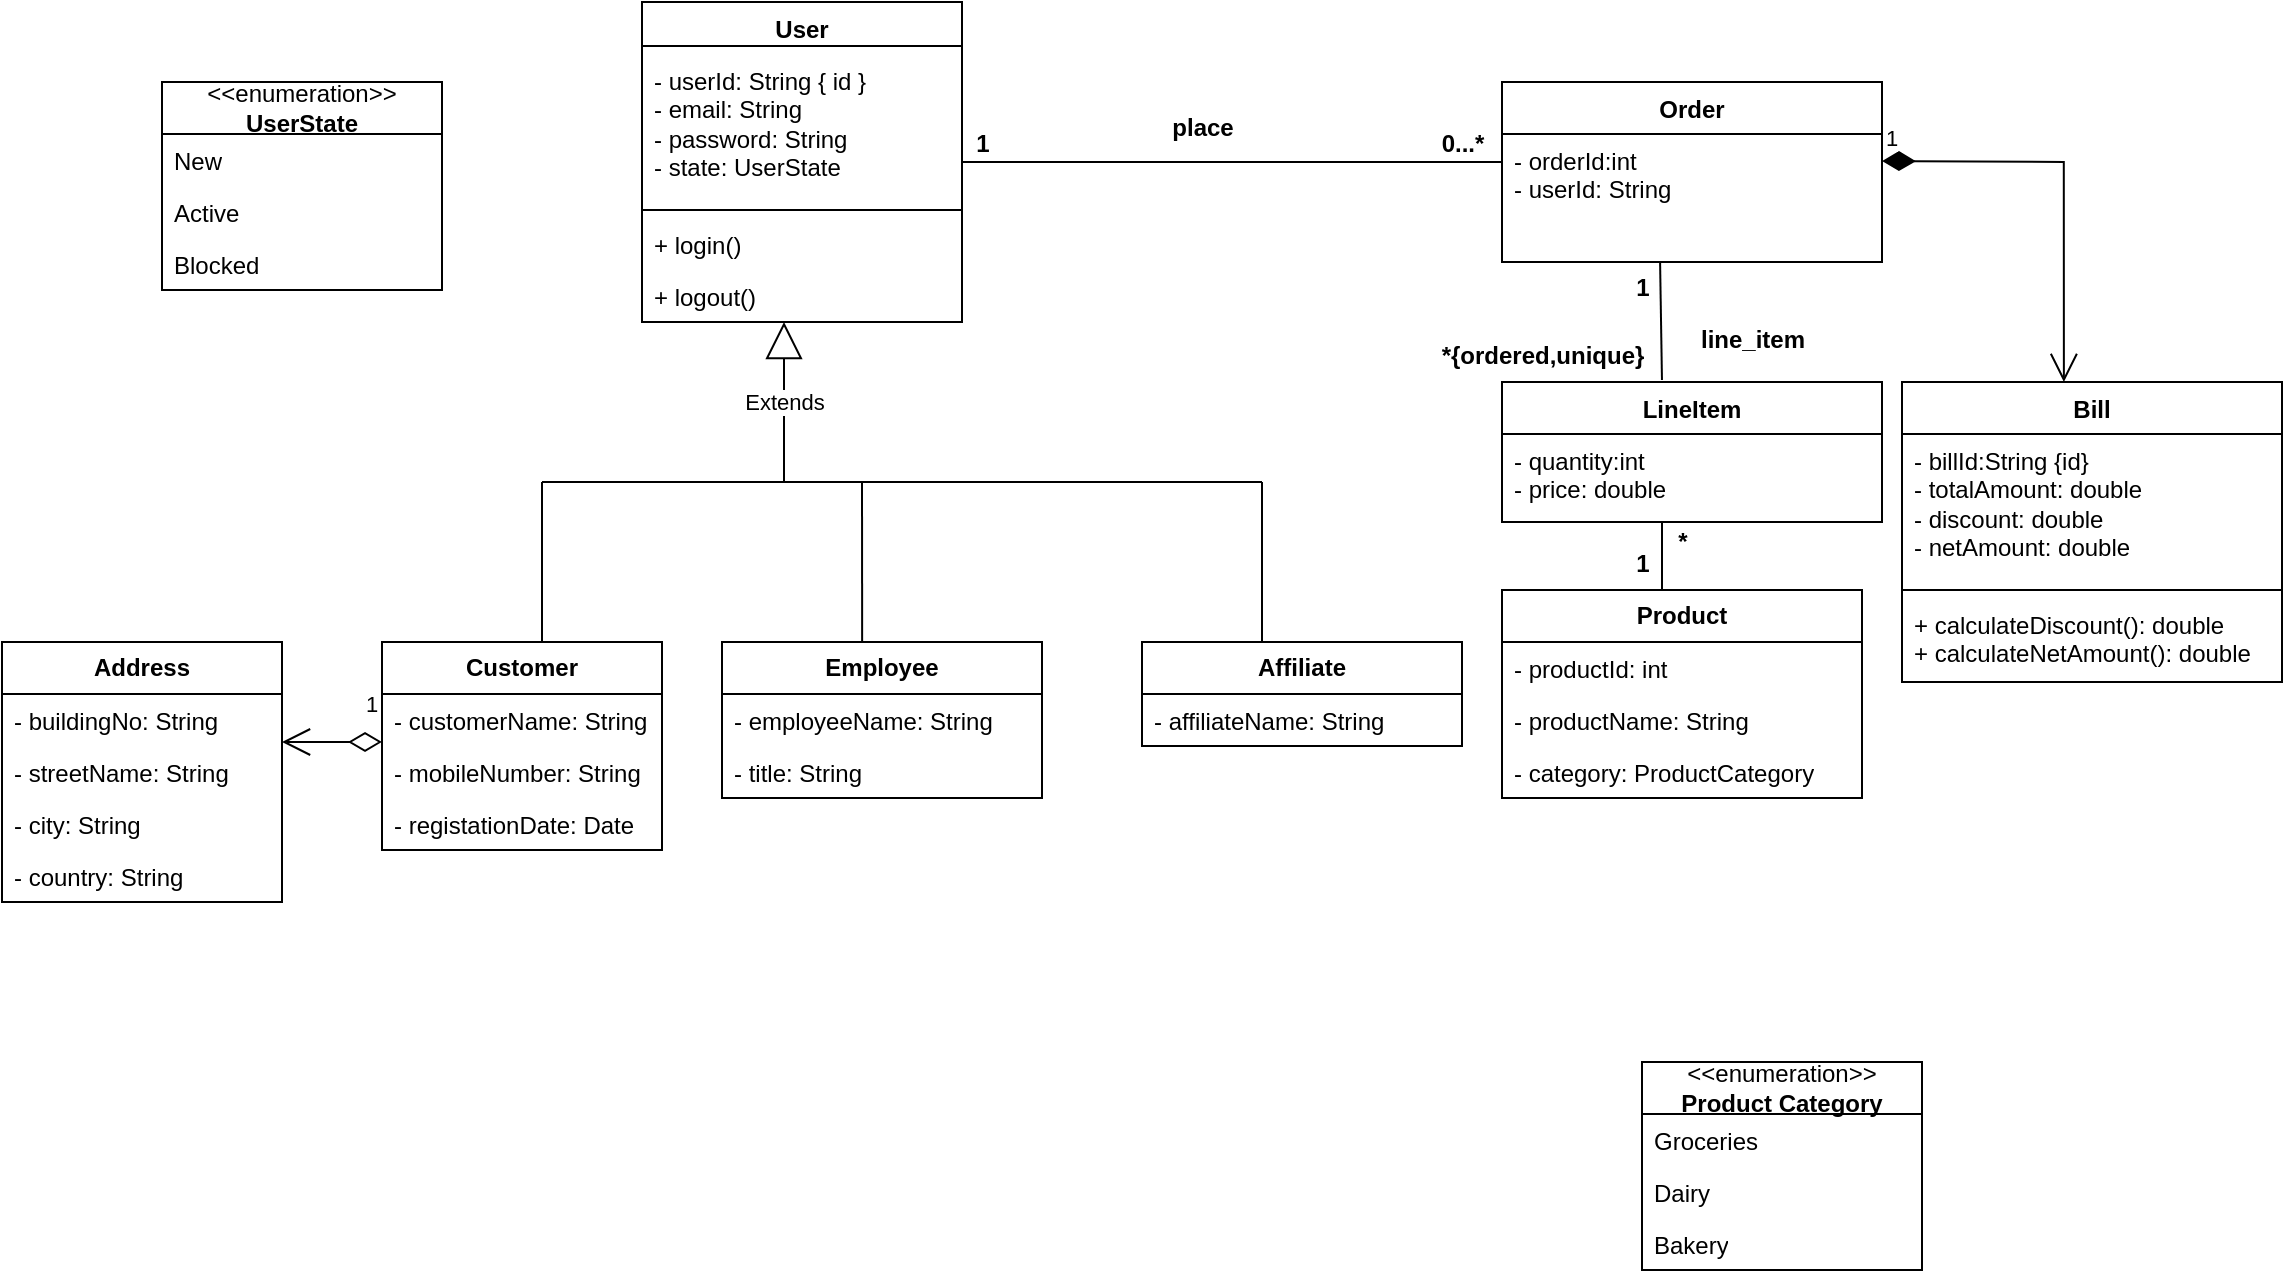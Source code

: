<mxfile version="23.0.2" type="device">
  <diagram id="C5RBs43oDa-KdzZeNtuy" name="Page-1">
    <mxGraphModel dx="1098" dy="940" grid="1" gridSize="10" guides="1" tooltips="1" connect="1" arrows="1" fold="1" page="1" pageScale="1" pageWidth="1169" pageHeight="827" math="0" shadow="0">
      <root>
        <mxCell id="WIyWlLk6GJQsqaUBKTNV-0" />
        <mxCell id="WIyWlLk6GJQsqaUBKTNV-1" parent="WIyWlLk6GJQsqaUBKTNV-0" />
        <mxCell id="ptNpgKI6dV5prfwYZZDV-4" value="User" style="whiteSpace=wrap;html=1;verticalAlign=top;fontStyle=1;startSize=26;" vertex="1" parent="WIyWlLk6GJQsqaUBKTNV-1">
          <mxGeometry x="330" y="80" width="160" height="160" as="geometry" />
        </mxCell>
        <mxCell id="ptNpgKI6dV5prfwYZZDV-5" value="- userId: String { id }&lt;br&gt;- email: String&lt;br&gt;- password: String&lt;br&gt;- state: UserState" style="text;strokeColor=none;fillColor=none;align=left;verticalAlign=top;spacingLeft=4;spacingRight=4;overflow=hidden;rotatable=0;points=[[0,0.5],[1,0.5]];portConstraint=eastwest;whiteSpace=wrap;html=1;" vertex="1" parent="ptNpgKI6dV5prfwYZZDV-4">
          <mxGeometry y="26" width="160" height="74" as="geometry" />
        </mxCell>
        <mxCell id="ptNpgKI6dV5prfwYZZDV-6" value="" style="line;strokeWidth=1;fillColor=none;align=left;verticalAlign=middle;spacingTop=-1;spacingLeft=3;spacingRight=3;rotatable=0;labelPosition=right;points=[];portConstraint=eastwest;strokeColor=inherit;" vertex="1" parent="ptNpgKI6dV5prfwYZZDV-4">
          <mxGeometry y="100" width="160" height="8" as="geometry" />
        </mxCell>
        <mxCell id="ptNpgKI6dV5prfwYZZDV-7" value="+ login()&lt;br&gt;" style="text;strokeColor=none;fillColor=none;align=left;verticalAlign=top;spacingLeft=4;spacingRight=4;overflow=hidden;rotatable=0;points=[[0,0.5],[1,0.5]];portConstraint=eastwest;whiteSpace=wrap;html=1;" vertex="1" parent="ptNpgKI6dV5prfwYZZDV-4">
          <mxGeometry y="108" width="160" height="26" as="geometry" />
        </mxCell>
        <mxCell id="ptNpgKI6dV5prfwYZZDV-8" value="+ logout()" style="text;strokeColor=none;fillColor=none;align=left;verticalAlign=top;spacingLeft=4;spacingRight=4;overflow=hidden;rotatable=0;points=[[0,0.5],[1,0.5]];portConstraint=eastwest;whiteSpace=wrap;html=1;" vertex="1" parent="ptNpgKI6dV5prfwYZZDV-4">
          <mxGeometry y="134" width="160" height="26" as="geometry" />
        </mxCell>
        <mxCell id="ptNpgKI6dV5prfwYZZDV-27" value="" style="line;strokeWidth=1;fillColor=none;align=left;verticalAlign=middle;spacingTop=-1;spacingLeft=3;spacingRight=3;rotatable=0;labelPosition=right;points=[];portConstraint=eastwest;strokeColor=inherit;" vertex="1" parent="ptNpgKI6dV5prfwYZZDV-4">
          <mxGeometry y="18" width="160" height="8" as="geometry" />
        </mxCell>
        <mxCell id="ptNpgKI6dV5prfwYZZDV-18" value="Extends" style="endArrow=block;endSize=16;endFill=0;html=1;rounded=0;" edge="1" parent="WIyWlLk6GJQsqaUBKTNV-1">
          <mxGeometry width="160" relative="1" as="geometry">
            <mxPoint x="401" y="320" as="sourcePoint" />
            <mxPoint x="401" y="240" as="targetPoint" />
          </mxGeometry>
        </mxCell>
        <mxCell id="ptNpgKI6dV5prfwYZZDV-19" value="&lt;b&gt;Customer&lt;/b&gt;" style="swimlane;fontStyle=0;childLayout=stackLayout;horizontal=1;startSize=26;fillColor=none;horizontalStack=0;resizeParent=1;resizeParentMax=0;resizeLast=0;collapsible=1;marginBottom=0;whiteSpace=wrap;html=1;" vertex="1" parent="WIyWlLk6GJQsqaUBKTNV-1">
          <mxGeometry x="200" y="400" width="140" height="104" as="geometry" />
        </mxCell>
        <mxCell id="ptNpgKI6dV5prfwYZZDV-20" value="- customerName: String" style="text;strokeColor=none;fillColor=none;align=left;verticalAlign=top;spacingLeft=4;spacingRight=4;overflow=hidden;rotatable=0;points=[[0,0.5],[1,0.5]];portConstraint=eastwest;whiteSpace=wrap;html=1;" vertex="1" parent="ptNpgKI6dV5prfwYZZDV-19">
          <mxGeometry y="26" width="140" height="26" as="geometry" />
        </mxCell>
        <mxCell id="ptNpgKI6dV5prfwYZZDV-21" value="- mobileNumber: String" style="text;strokeColor=none;fillColor=none;align=left;verticalAlign=top;spacingLeft=4;spacingRight=4;overflow=hidden;rotatable=0;points=[[0,0.5],[1,0.5]];portConstraint=eastwest;whiteSpace=wrap;html=1;" vertex="1" parent="ptNpgKI6dV5prfwYZZDV-19">
          <mxGeometry y="52" width="140" height="26" as="geometry" />
        </mxCell>
        <mxCell id="ptNpgKI6dV5prfwYZZDV-49" value="- registationDate: Date" style="text;strokeColor=none;fillColor=none;align=left;verticalAlign=top;spacingLeft=4;spacingRight=4;overflow=hidden;rotatable=0;points=[[0,0.5],[1,0.5]];portConstraint=eastwest;whiteSpace=wrap;html=1;" vertex="1" parent="ptNpgKI6dV5prfwYZZDV-19">
          <mxGeometry y="78" width="140" height="26" as="geometry" />
        </mxCell>
        <mxCell id="ptNpgKI6dV5prfwYZZDV-23" value="&amp;lt;&amp;lt;enumeration&amp;gt;&amp;gt;&lt;br&gt;&lt;b&gt;UserState&lt;/b&gt;" style="swimlane;fontStyle=0;childLayout=stackLayout;horizontal=1;startSize=26;fillColor=none;horizontalStack=0;resizeParent=1;resizeParentMax=0;resizeLast=0;collapsible=1;marginBottom=0;whiteSpace=wrap;html=1;" vertex="1" parent="WIyWlLk6GJQsqaUBKTNV-1">
          <mxGeometry x="90" y="120" width="140" height="104" as="geometry" />
        </mxCell>
        <mxCell id="ptNpgKI6dV5prfwYZZDV-24" value="New&lt;br&gt;" style="text;strokeColor=none;fillColor=none;align=left;verticalAlign=top;spacingLeft=4;spacingRight=4;overflow=hidden;rotatable=0;points=[[0,0.5],[1,0.5]];portConstraint=eastwest;whiteSpace=wrap;html=1;" vertex="1" parent="ptNpgKI6dV5prfwYZZDV-23">
          <mxGeometry y="26" width="140" height="26" as="geometry" />
        </mxCell>
        <mxCell id="ptNpgKI6dV5prfwYZZDV-25" value="Active&lt;br&gt;" style="text;strokeColor=none;fillColor=none;align=left;verticalAlign=top;spacingLeft=4;spacingRight=4;overflow=hidden;rotatable=0;points=[[0,0.5],[1,0.5]];portConstraint=eastwest;whiteSpace=wrap;html=1;" vertex="1" parent="ptNpgKI6dV5prfwYZZDV-23">
          <mxGeometry y="52" width="140" height="26" as="geometry" />
        </mxCell>
        <mxCell id="ptNpgKI6dV5prfwYZZDV-26" value="Blocked" style="text;strokeColor=none;fillColor=none;align=left;verticalAlign=top;spacingLeft=4;spacingRight=4;overflow=hidden;rotatable=0;points=[[0,0.5],[1,0.5]];portConstraint=eastwest;whiteSpace=wrap;html=1;" vertex="1" parent="ptNpgKI6dV5prfwYZZDV-23">
          <mxGeometry y="78" width="140" height="26" as="geometry" />
        </mxCell>
        <mxCell id="ptNpgKI6dV5prfwYZZDV-28" value="" style="endArrow=none;html=1;rounded=0;" edge="1" parent="WIyWlLk6GJQsqaUBKTNV-1">
          <mxGeometry width="50" height="50" relative="1" as="geometry">
            <mxPoint x="280" y="320" as="sourcePoint" />
            <mxPoint x="640" y="320" as="targetPoint" />
            <Array as="points">
              <mxPoint x="370" y="320" />
            </Array>
          </mxGeometry>
        </mxCell>
        <mxCell id="ptNpgKI6dV5prfwYZZDV-29" value="" style="endArrow=none;html=1;rounded=0;exitX=0.5;exitY=0;exitDx=0;exitDy=0;" edge="1" parent="WIyWlLk6GJQsqaUBKTNV-1">
          <mxGeometry width="50" height="50" relative="1" as="geometry">
            <mxPoint x="280" y="400" as="sourcePoint" />
            <mxPoint x="280" y="320" as="targetPoint" />
          </mxGeometry>
        </mxCell>
        <mxCell id="ptNpgKI6dV5prfwYZZDV-30" value="&lt;b&gt;Employee&lt;/b&gt;" style="swimlane;fontStyle=0;childLayout=stackLayout;horizontal=1;startSize=26;fillColor=none;horizontalStack=0;resizeParent=1;resizeParentMax=0;resizeLast=0;collapsible=1;marginBottom=0;whiteSpace=wrap;html=1;" vertex="1" parent="WIyWlLk6GJQsqaUBKTNV-1">
          <mxGeometry x="370" y="400" width="160" height="78" as="geometry">
            <mxRectangle x="410" y="400" width="100" height="30" as="alternateBounds" />
          </mxGeometry>
        </mxCell>
        <mxCell id="ptNpgKI6dV5prfwYZZDV-31" value="- employeeName: String" style="text;strokeColor=none;fillColor=none;align=left;verticalAlign=top;spacingLeft=4;spacingRight=4;overflow=hidden;rotatable=0;points=[[0,0.5],[1,0.5]];portConstraint=eastwest;whiteSpace=wrap;html=1;" vertex="1" parent="ptNpgKI6dV5prfwYZZDV-30">
          <mxGeometry y="26" width="160" height="26" as="geometry" />
        </mxCell>
        <mxCell id="ptNpgKI6dV5prfwYZZDV-32" value="- title: String" style="text;strokeColor=none;fillColor=none;align=left;verticalAlign=top;spacingLeft=4;spacingRight=4;overflow=hidden;rotatable=0;points=[[0,0.5],[1,0.5]];portConstraint=eastwest;whiteSpace=wrap;html=1;" vertex="1" parent="ptNpgKI6dV5prfwYZZDV-30">
          <mxGeometry y="52" width="160" height="26" as="geometry" />
        </mxCell>
        <mxCell id="ptNpgKI6dV5prfwYZZDV-34" value="" style="endArrow=none;html=1;rounded=0;entryX=0.438;entryY=0;entryDx=0;entryDy=0;entryPerimeter=0;" edge="1" parent="WIyWlLk6GJQsqaUBKTNV-1" target="ptNpgKI6dV5prfwYZZDV-30">
          <mxGeometry width="50" height="50" relative="1" as="geometry">
            <mxPoint x="440" y="320" as="sourcePoint" />
            <mxPoint x="440" y="396" as="targetPoint" />
          </mxGeometry>
        </mxCell>
        <mxCell id="ptNpgKI6dV5prfwYZZDV-36" value="&lt;b&gt;Address&lt;/b&gt;" style="swimlane;fontStyle=0;childLayout=stackLayout;horizontal=1;startSize=26;fillColor=none;horizontalStack=0;resizeParent=1;resizeParentMax=0;resizeLast=0;collapsible=1;marginBottom=0;whiteSpace=wrap;html=1;" vertex="1" parent="WIyWlLk6GJQsqaUBKTNV-1">
          <mxGeometry x="10" y="400" width="140" height="130" as="geometry" />
        </mxCell>
        <mxCell id="ptNpgKI6dV5prfwYZZDV-37" value="- buildingNo: String" style="text;strokeColor=none;fillColor=none;align=left;verticalAlign=top;spacingLeft=4;spacingRight=4;overflow=hidden;rotatable=0;points=[[0,0.5],[1,0.5]];portConstraint=eastwest;whiteSpace=wrap;html=1;" vertex="1" parent="ptNpgKI6dV5prfwYZZDV-36">
          <mxGeometry y="26" width="140" height="26" as="geometry" />
        </mxCell>
        <mxCell id="ptNpgKI6dV5prfwYZZDV-38" value="- streetName: String" style="text;strokeColor=none;fillColor=none;align=left;verticalAlign=top;spacingLeft=4;spacingRight=4;overflow=hidden;rotatable=0;points=[[0,0.5],[1,0.5]];portConstraint=eastwest;whiteSpace=wrap;html=1;" vertex="1" parent="ptNpgKI6dV5prfwYZZDV-36">
          <mxGeometry y="52" width="140" height="26" as="geometry" />
        </mxCell>
        <mxCell id="ptNpgKI6dV5prfwYZZDV-39" value="- city: String" style="text;strokeColor=none;fillColor=none;align=left;verticalAlign=top;spacingLeft=4;spacingRight=4;overflow=hidden;rotatable=0;points=[[0,0.5],[1,0.5]];portConstraint=eastwest;whiteSpace=wrap;html=1;" vertex="1" parent="ptNpgKI6dV5prfwYZZDV-36">
          <mxGeometry y="78" width="140" height="26" as="geometry" />
        </mxCell>
        <mxCell id="ptNpgKI6dV5prfwYZZDV-40" value="- country: String" style="text;strokeColor=none;fillColor=none;align=left;verticalAlign=top;spacingLeft=4;spacingRight=4;overflow=hidden;rotatable=0;points=[[0,0.5],[1,0.5]];portConstraint=eastwest;whiteSpace=wrap;html=1;" vertex="1" parent="ptNpgKI6dV5prfwYZZDV-36">
          <mxGeometry y="104" width="140" height="26" as="geometry" />
        </mxCell>
        <mxCell id="ptNpgKI6dV5prfwYZZDV-41" value="1" style="endArrow=open;html=1;endSize=12;startArrow=diamondThin;startSize=14;startFill=0;edgeStyle=orthogonalEdgeStyle;align=left;verticalAlign=bottom;rounded=0;" edge="1" parent="WIyWlLk6GJQsqaUBKTNV-1">
          <mxGeometry x="-0.6" y="-10" relative="1" as="geometry">
            <mxPoint x="200" y="450" as="sourcePoint" />
            <mxPoint x="150" y="450" as="targetPoint" />
            <mxPoint as="offset" />
          </mxGeometry>
        </mxCell>
        <mxCell id="ptNpgKI6dV5prfwYZZDV-46" value="&lt;b&gt;Affiliate&lt;/b&gt;" style="swimlane;fontStyle=0;childLayout=stackLayout;horizontal=1;startSize=26;fillColor=none;horizontalStack=0;resizeParent=1;resizeParentMax=0;resizeLast=0;collapsible=1;marginBottom=0;whiteSpace=wrap;html=1;" vertex="1" parent="WIyWlLk6GJQsqaUBKTNV-1">
          <mxGeometry x="580" y="400" width="160" height="52" as="geometry">
            <mxRectangle x="410" y="400" width="100" height="30" as="alternateBounds" />
          </mxGeometry>
        </mxCell>
        <mxCell id="ptNpgKI6dV5prfwYZZDV-47" value="- affiliateName: String" style="text;strokeColor=none;fillColor=none;align=left;verticalAlign=top;spacingLeft=4;spacingRight=4;overflow=hidden;rotatable=0;points=[[0,0.5],[1,0.5]];portConstraint=eastwest;whiteSpace=wrap;html=1;" vertex="1" parent="ptNpgKI6dV5prfwYZZDV-46">
          <mxGeometry y="26" width="160" height="26" as="geometry" />
        </mxCell>
        <mxCell id="ptNpgKI6dV5prfwYZZDV-50" value="" style="endArrow=none;html=1;rounded=0;entryX=0.438;entryY=0;entryDx=0;entryDy=0;entryPerimeter=0;" edge="1" parent="WIyWlLk6GJQsqaUBKTNV-1">
          <mxGeometry width="50" height="50" relative="1" as="geometry">
            <mxPoint x="640" y="320" as="sourcePoint" />
            <mxPoint x="640" y="400" as="targetPoint" />
          </mxGeometry>
        </mxCell>
        <mxCell id="ptNpgKI6dV5prfwYZZDV-54" value="Bill" style="swimlane;fontStyle=1;align=center;verticalAlign=top;childLayout=stackLayout;horizontal=1;startSize=26;horizontalStack=0;resizeParent=1;resizeParentMax=0;resizeLast=0;collapsible=1;marginBottom=0;whiteSpace=wrap;html=1;" vertex="1" parent="WIyWlLk6GJQsqaUBKTNV-1">
          <mxGeometry x="960" y="270" width="190" height="150" as="geometry" />
        </mxCell>
        <mxCell id="ptNpgKI6dV5prfwYZZDV-55" value="- billId:String {id}&lt;br&gt;- totalAmount: double&lt;br&gt;- discount: double&lt;br&gt;- netAmount: double" style="text;strokeColor=none;fillColor=none;align=left;verticalAlign=top;spacingLeft=4;spacingRight=4;overflow=hidden;rotatable=0;points=[[0,0.5],[1,0.5]];portConstraint=eastwest;whiteSpace=wrap;html=1;" vertex="1" parent="ptNpgKI6dV5prfwYZZDV-54">
          <mxGeometry y="26" width="190" height="74" as="geometry" />
        </mxCell>
        <mxCell id="ptNpgKI6dV5prfwYZZDV-56" value="" style="line;strokeWidth=1;fillColor=none;align=left;verticalAlign=middle;spacingTop=-1;spacingLeft=3;spacingRight=3;rotatable=0;labelPosition=right;points=[];portConstraint=eastwest;strokeColor=inherit;" vertex="1" parent="ptNpgKI6dV5prfwYZZDV-54">
          <mxGeometry y="100" width="190" height="8" as="geometry" />
        </mxCell>
        <mxCell id="ptNpgKI6dV5prfwYZZDV-57" value="+ calculateDiscount(): double&lt;br&gt;+ calculateNetAmount(): double" style="text;strokeColor=none;fillColor=none;align=left;verticalAlign=top;spacingLeft=4;spacingRight=4;overflow=hidden;rotatable=0;points=[[0,0.5],[1,0.5]];portConstraint=eastwest;whiteSpace=wrap;html=1;" vertex="1" parent="ptNpgKI6dV5prfwYZZDV-54">
          <mxGeometry y="108" width="190" height="42" as="geometry" />
        </mxCell>
        <mxCell id="ptNpgKI6dV5prfwYZZDV-59" value="place" style="text;align=center;fontStyle=1;verticalAlign=middle;spacingLeft=3;spacingRight=3;strokeColor=none;rotatable=0;points=[[0,0.5],[1,0.5]];portConstraint=eastwest;html=1;" vertex="1" parent="WIyWlLk6GJQsqaUBKTNV-1">
          <mxGeometry x="570" y="130" width="80" height="26" as="geometry" />
        </mxCell>
        <mxCell id="ptNpgKI6dV5prfwYZZDV-64" value="&amp;lt;&amp;lt;enumeration&amp;gt;&amp;gt;&lt;br&gt;&lt;b&gt;Product Category&lt;/b&gt;" style="swimlane;fontStyle=0;childLayout=stackLayout;horizontal=1;startSize=26;fillColor=none;horizontalStack=0;resizeParent=1;resizeParentMax=0;resizeLast=0;collapsible=1;marginBottom=0;whiteSpace=wrap;html=1;" vertex="1" parent="WIyWlLk6GJQsqaUBKTNV-1">
          <mxGeometry x="830" y="610" width="140" height="104" as="geometry" />
        </mxCell>
        <mxCell id="ptNpgKI6dV5prfwYZZDV-65" value="Groceries" style="text;strokeColor=none;fillColor=none;align=left;verticalAlign=top;spacingLeft=4;spacingRight=4;overflow=hidden;rotatable=0;points=[[0,0.5],[1,0.5]];portConstraint=eastwest;whiteSpace=wrap;html=1;" vertex="1" parent="ptNpgKI6dV5prfwYZZDV-64">
          <mxGeometry y="26" width="140" height="26" as="geometry" />
        </mxCell>
        <mxCell id="ptNpgKI6dV5prfwYZZDV-66" value="Dairy" style="text;strokeColor=none;fillColor=none;align=left;verticalAlign=top;spacingLeft=4;spacingRight=4;overflow=hidden;rotatable=0;points=[[0,0.5],[1,0.5]];portConstraint=eastwest;whiteSpace=wrap;html=1;" vertex="1" parent="ptNpgKI6dV5prfwYZZDV-64">
          <mxGeometry y="52" width="140" height="26" as="geometry" />
        </mxCell>
        <mxCell id="ptNpgKI6dV5prfwYZZDV-67" value="Bakery" style="text;strokeColor=none;fillColor=none;align=left;verticalAlign=top;spacingLeft=4;spacingRight=4;overflow=hidden;rotatable=0;points=[[0,0.5],[1,0.5]];portConstraint=eastwest;whiteSpace=wrap;html=1;" vertex="1" parent="ptNpgKI6dV5prfwYZZDV-64">
          <mxGeometry y="78" width="140" height="26" as="geometry" />
        </mxCell>
        <mxCell id="ptNpgKI6dV5prfwYZZDV-68" value="&lt;b&gt;Product&lt;/b&gt;" style="swimlane;fontStyle=0;childLayout=stackLayout;horizontal=1;startSize=26;fillColor=none;horizontalStack=0;resizeParent=1;resizeParentMax=0;resizeLast=0;collapsible=1;marginBottom=0;whiteSpace=wrap;html=1;" vertex="1" parent="WIyWlLk6GJQsqaUBKTNV-1">
          <mxGeometry x="760" y="374" width="180" height="104" as="geometry">
            <mxRectangle x="410" y="400" width="100" height="30" as="alternateBounds" />
          </mxGeometry>
        </mxCell>
        <mxCell id="ptNpgKI6dV5prfwYZZDV-69" value="- productId: int" style="text;strokeColor=none;fillColor=none;align=left;verticalAlign=top;spacingLeft=4;spacingRight=4;overflow=hidden;rotatable=0;points=[[0,0.5],[1,0.5]];portConstraint=eastwest;whiteSpace=wrap;html=1;" vertex="1" parent="ptNpgKI6dV5prfwYZZDV-68">
          <mxGeometry y="26" width="180" height="26" as="geometry" />
        </mxCell>
        <mxCell id="ptNpgKI6dV5prfwYZZDV-75" value="- productName: String" style="text;strokeColor=none;fillColor=none;align=left;verticalAlign=top;spacingLeft=4;spacingRight=4;overflow=hidden;rotatable=0;points=[[0,0.5],[1,0.5]];portConstraint=eastwest;whiteSpace=wrap;html=1;" vertex="1" parent="ptNpgKI6dV5prfwYZZDV-68">
          <mxGeometry y="52" width="180" height="26" as="geometry" />
        </mxCell>
        <mxCell id="ptNpgKI6dV5prfwYZZDV-70" value="- category: ProductCategory" style="text;strokeColor=none;fillColor=none;align=left;verticalAlign=top;spacingLeft=4;spacingRight=4;overflow=hidden;rotatable=0;points=[[0,0.5],[1,0.5]];portConstraint=eastwest;whiteSpace=wrap;html=1;" vertex="1" parent="ptNpgKI6dV5prfwYZZDV-68">
          <mxGeometry y="78" width="180" height="26" as="geometry" />
        </mxCell>
        <mxCell id="ptNpgKI6dV5prfwYZZDV-71" value="Order" style="swimlane;fontStyle=1;align=center;verticalAlign=top;childLayout=stackLayout;horizontal=1;startSize=26;horizontalStack=0;resizeParent=1;resizeParentMax=0;resizeLast=0;collapsible=1;marginBottom=0;whiteSpace=wrap;html=1;" vertex="1" parent="WIyWlLk6GJQsqaUBKTNV-1">
          <mxGeometry x="760" y="120" width="190" height="90" as="geometry" />
        </mxCell>
        <mxCell id="ptNpgKI6dV5prfwYZZDV-72" value="- orderId:int&lt;br&gt;- userId: String&lt;br&gt;" style="text;strokeColor=none;fillColor=none;align=left;verticalAlign=top;spacingLeft=4;spacingRight=4;overflow=hidden;rotatable=0;points=[[0,0.5],[1,0.5]];portConstraint=eastwest;whiteSpace=wrap;html=1;" vertex="1" parent="ptNpgKI6dV5prfwYZZDV-71">
          <mxGeometry y="26" width="190" height="64" as="geometry" />
        </mxCell>
        <mxCell id="ptNpgKI6dV5prfwYZZDV-76" value="LineItem" style="swimlane;fontStyle=1;align=center;verticalAlign=top;childLayout=stackLayout;horizontal=1;startSize=26;horizontalStack=0;resizeParent=1;resizeParentMax=0;resizeLast=0;collapsible=1;marginBottom=0;whiteSpace=wrap;html=1;" vertex="1" parent="WIyWlLk6GJQsqaUBKTNV-1">
          <mxGeometry x="760" y="270" width="190" height="70" as="geometry" />
        </mxCell>
        <mxCell id="ptNpgKI6dV5prfwYZZDV-77" value="- quantity:int&lt;br&gt;- price: double" style="text;strokeColor=none;fillColor=none;align=left;verticalAlign=top;spacingLeft=4;spacingRight=4;overflow=hidden;rotatable=0;points=[[0,0.5],[1,0.5]];portConstraint=eastwest;whiteSpace=wrap;html=1;" vertex="1" parent="ptNpgKI6dV5prfwYZZDV-76">
          <mxGeometry y="26" width="190" height="44" as="geometry" />
        </mxCell>
        <mxCell id="ptNpgKI6dV5prfwYZZDV-82" value="" style="line;strokeWidth=1;fillColor=none;align=left;verticalAlign=middle;spacingTop=-1;spacingLeft=3;spacingRight=3;rotatable=0;labelPosition=right;points=[];portConstraint=eastwest;strokeColor=inherit;" vertex="1" parent="WIyWlLk6GJQsqaUBKTNV-1">
          <mxGeometry x="490" y="156" width="270" height="8" as="geometry" />
        </mxCell>
        <mxCell id="ptNpgKI6dV5prfwYZZDV-84" value="0...*" style="text;align=center;fontStyle=1;verticalAlign=middle;spacingLeft=3;spacingRight=3;strokeColor=none;rotatable=0;points=[[0,0.5],[1,0.5]];portConstraint=eastwest;html=1;" vertex="1" parent="WIyWlLk6GJQsqaUBKTNV-1">
          <mxGeometry x="700" y="138" width="80" height="26" as="geometry" />
        </mxCell>
        <mxCell id="ptNpgKI6dV5prfwYZZDV-85" value="1" style="text;align=center;fontStyle=1;verticalAlign=middle;spacingLeft=3;spacingRight=3;strokeColor=none;rotatable=0;points=[[0,0.5],[1,0.5]];portConstraint=eastwest;html=1;" vertex="1" parent="WIyWlLk6GJQsqaUBKTNV-1">
          <mxGeometry x="490" y="138" width="20" height="26" as="geometry" />
        </mxCell>
        <mxCell id="ptNpgKI6dV5prfwYZZDV-87" value="" style="endArrow=none;html=1;rounded=0;entryX=0.416;entryY=1;entryDx=0;entryDy=0;entryPerimeter=0;exitX=0.421;exitY=-0.014;exitDx=0;exitDy=0;exitPerimeter=0;" edge="1" parent="WIyWlLk6GJQsqaUBKTNV-1" source="ptNpgKI6dV5prfwYZZDV-76" target="ptNpgKI6dV5prfwYZZDV-72">
          <mxGeometry width="50" height="50" relative="1" as="geometry">
            <mxPoint x="830" y="270" as="sourcePoint" />
            <mxPoint x="880" y="220" as="targetPoint" />
          </mxGeometry>
        </mxCell>
        <mxCell id="ptNpgKI6dV5prfwYZZDV-88" value="1" style="text;align=center;fontStyle=1;verticalAlign=middle;spacingLeft=3;spacingRight=3;strokeColor=none;rotatable=0;points=[[0,0.5],[1,0.5]];portConstraint=eastwest;html=1;" vertex="1" parent="WIyWlLk6GJQsqaUBKTNV-1">
          <mxGeometry x="820" y="210" width="20" height="26" as="geometry" />
        </mxCell>
        <mxCell id="ptNpgKI6dV5prfwYZZDV-89" value="*{ordered,unique}" style="text;align=center;fontStyle=1;verticalAlign=middle;spacingLeft=3;spacingRight=3;strokeColor=none;rotatable=0;points=[[0,0.5],[1,0.5]];portConstraint=eastwest;html=1;" vertex="1" parent="WIyWlLk6GJQsqaUBKTNV-1">
          <mxGeometry x="740" y="244" width="80" height="26" as="geometry" />
        </mxCell>
        <mxCell id="ptNpgKI6dV5prfwYZZDV-90" value="line_item" style="text;align=center;fontStyle=1;verticalAlign=middle;spacingLeft=3;spacingRight=3;strokeColor=none;rotatable=0;points=[[0,0.5],[1,0.5]];portConstraint=eastwest;html=1;" vertex="1" parent="WIyWlLk6GJQsqaUBKTNV-1">
          <mxGeometry x="850" y="236" width="70" height="26" as="geometry" />
        </mxCell>
        <mxCell id="ptNpgKI6dV5prfwYZZDV-92" value="" style="endArrow=none;html=1;rounded=0;" edge="1" parent="WIyWlLk6GJQsqaUBKTNV-1">
          <mxGeometry width="50" height="50" relative="1" as="geometry">
            <mxPoint x="840" y="374" as="sourcePoint" />
            <mxPoint x="840" y="340" as="targetPoint" />
          </mxGeometry>
        </mxCell>
        <mxCell id="ptNpgKI6dV5prfwYZZDV-93" value="*" style="text;align=center;fontStyle=1;verticalAlign=middle;spacingLeft=3;spacingRight=3;strokeColor=none;rotatable=0;points=[[0,0.5],[1,0.5]];portConstraint=eastwest;html=1;" vertex="1" parent="WIyWlLk6GJQsqaUBKTNV-1">
          <mxGeometry x="840" y="340" width="20" height="20" as="geometry" />
        </mxCell>
        <mxCell id="ptNpgKI6dV5prfwYZZDV-94" value="1" style="text;align=center;fontStyle=1;verticalAlign=middle;spacingLeft=3;spacingRight=3;strokeColor=none;rotatable=0;points=[[0,0.5],[1,0.5]];portConstraint=eastwest;html=1;" vertex="1" parent="WIyWlLk6GJQsqaUBKTNV-1">
          <mxGeometry x="820" y="348" width="20" height="26" as="geometry" />
        </mxCell>
        <mxCell id="ptNpgKI6dV5prfwYZZDV-98" style="edgeStyle=orthogonalEdgeStyle;rounded=0;orthogonalLoop=1;jettySize=auto;html=1;exitX=1;exitY=0.5;exitDx=0;exitDy=0;" edge="1" parent="WIyWlLk6GJQsqaUBKTNV-1">
          <mxGeometry relative="1" as="geometry">
            <mxPoint x="1065" y="257" as="sourcePoint" />
            <mxPoint x="1065" y="257" as="targetPoint" />
          </mxGeometry>
        </mxCell>
        <mxCell id="ptNpgKI6dV5prfwYZZDV-99" value="1" style="endArrow=open;html=1;endSize=12;startArrow=diamondThin;startSize=14;startFill=1;edgeStyle=orthogonalEdgeStyle;align=left;verticalAlign=bottom;rounded=0;entryX=0.426;entryY=0;entryDx=0;entryDy=0;entryPerimeter=0;" edge="1" parent="WIyWlLk6GJQsqaUBKTNV-1" target="ptNpgKI6dV5prfwYZZDV-54">
          <mxGeometry x="-1" y="3" relative="1" as="geometry">
            <mxPoint x="950" y="159.5" as="sourcePoint" />
            <mxPoint x="1110" y="159.5" as="targetPoint" />
          </mxGeometry>
        </mxCell>
      </root>
    </mxGraphModel>
  </diagram>
</mxfile>
